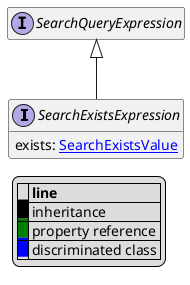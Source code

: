 @startuml

hide empty fields
hide empty methods
legend
|= |= line |
|<back:black>   </back>| inheritance |
|<back:green>   </back>| property reference |
|<back:blue>   </back>| discriminated class |
endlegend
interface SearchExistsExpression [[SearchExistsExpression.svg]] extends SearchQueryExpression {
    exists: [[SearchExistsValue.svg SearchExistsValue]]
}
interface SearchQueryExpression [[SearchQueryExpression.svg]]  {
}





@enduml
